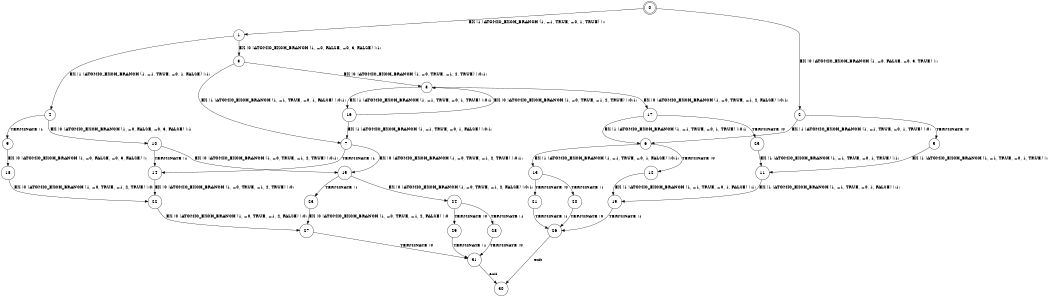 digraph BCG {
size = "7, 10.5";
center = TRUE;
node [shape = circle];
0 [peripheries = 2];
0 -> 1 [label = "EX !1 !ATOMIC_EXCH_BRANCH (1, +1, TRUE, +0, 1, TRUE) !::"];
0 -> 2 [label = "EX !0 !ATOMIC_EXCH_BRANCH (1, +0, FALSE, +0, 3, TRUE) !::"];
1 -> 3 [label = "EX !0 !ATOMIC_EXCH_BRANCH (1, +0, FALSE, +0, 3, FALSE) !:1:"];
1 -> 4 [label = "EX !1 !ATOMIC_EXCH_BRANCH (1, +1, TRUE, +0, 1, FALSE) !:1:"];
2 -> 5 [label = "TERMINATE !0"];
2 -> 6 [label = "EX !1 !ATOMIC_EXCH_BRANCH (1, +1, TRUE, +0, 1, TRUE) !:0:"];
3 -> 7 [label = "EX !1 !ATOMIC_EXCH_BRANCH (1, +1, TRUE, +0, 1, FALSE) !:0:1:"];
3 -> 8 [label = "EX !0 !ATOMIC_EXCH_BRANCH (1, +0, TRUE, +1, 2, TRUE) !:0:1:"];
4 -> 9 [label = "TERMINATE !1"];
4 -> 10 [label = "EX !0 !ATOMIC_EXCH_BRANCH (1, +0, FALSE, +0, 3, FALSE) !:1:"];
5 -> 11 [label = "EX !1 !ATOMIC_EXCH_BRANCH (1, +1, TRUE, +0, 1, TRUE) !::"];
6 -> 12 [label = "TERMINATE !0"];
6 -> 13 [label = "EX !1 !ATOMIC_EXCH_BRANCH (1, +1, TRUE, +0, 1, FALSE) !:0:1:"];
7 -> 14 [label = "TERMINATE !1"];
7 -> 15 [label = "EX !0 !ATOMIC_EXCH_BRANCH (1, +0, TRUE, +1, 2, TRUE) !:0:1:"];
8 -> 16 [label = "EX !1 !ATOMIC_EXCH_BRANCH (1, +1, TRUE, +0, 1, TRUE) !:0:1:"];
8 -> 17 [label = "EX !0 !ATOMIC_EXCH_BRANCH (1, +0, TRUE, +1, 2, FALSE) !:0:1:"];
9 -> 18 [label = "EX !0 !ATOMIC_EXCH_BRANCH (1, +0, FALSE, +0, 3, FALSE) !::"];
10 -> 14 [label = "TERMINATE !1"];
10 -> 15 [label = "EX !0 !ATOMIC_EXCH_BRANCH (1, +0, TRUE, +1, 2, TRUE) !:0:1:"];
11 -> 19 [label = "EX !1 !ATOMIC_EXCH_BRANCH (1, +1, TRUE, +0, 1, FALSE) !:1:"];
12 -> 19 [label = "EX !1 !ATOMIC_EXCH_BRANCH (1, +1, TRUE, +0, 1, FALSE) !:1:"];
13 -> 20 [label = "TERMINATE !1"];
13 -> 21 [label = "TERMINATE !0"];
14 -> 22 [label = "EX !0 !ATOMIC_EXCH_BRANCH (1, +0, TRUE, +1, 2, TRUE) !:0:"];
15 -> 23 [label = "TERMINATE !1"];
15 -> 24 [label = "EX !0 !ATOMIC_EXCH_BRANCH (1, +0, TRUE, +1, 2, FALSE) !:0:1:"];
16 -> 7 [label = "EX !1 !ATOMIC_EXCH_BRANCH (1, +1, TRUE, +0, 1, FALSE) !:0:1:"];
16 -> 8 [label = "EX !0 !ATOMIC_EXCH_BRANCH (1, +0, TRUE, +1, 2, TRUE) !:0:1:"];
17 -> 25 [label = "TERMINATE !0"];
17 -> 6 [label = "EX !1 !ATOMIC_EXCH_BRANCH (1, +1, TRUE, +0, 1, TRUE) !:0:1:"];
18 -> 22 [label = "EX !0 !ATOMIC_EXCH_BRANCH (1, +0, TRUE, +1, 2, TRUE) !:0:"];
19 -> 26 [label = "TERMINATE !1"];
20 -> 26 [label = "TERMINATE !0"];
21 -> 26 [label = "TERMINATE !1"];
22 -> 27 [label = "EX !0 !ATOMIC_EXCH_BRANCH (1, +0, TRUE, +1, 2, FALSE) !:0:"];
23 -> 27 [label = "EX !0 !ATOMIC_EXCH_BRANCH (1, +0, TRUE, +1, 2, FALSE) !:0:"];
24 -> 28 [label = "TERMINATE !1"];
24 -> 29 [label = "TERMINATE !0"];
25 -> 11 [label = "EX !1 !ATOMIC_EXCH_BRANCH (1, +1, TRUE, +0, 1, TRUE) !:1:"];
26 -> 30 [label = "exit"];
27 -> 31 [label = "TERMINATE !0"];
28 -> 31 [label = "TERMINATE !0"];
29 -> 31 [label = "TERMINATE !1"];
31 -> 30 [label = "exit"];
}
